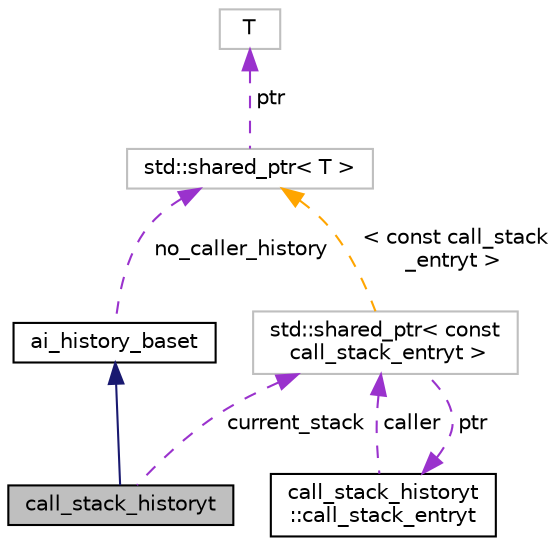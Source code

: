 digraph "call_stack_historyt"
{
 // LATEX_PDF_SIZE
  bgcolor="transparent";
  edge [fontname="Helvetica",fontsize="10",labelfontname="Helvetica",labelfontsize="10"];
  node [fontname="Helvetica",fontsize="10",shape=record];
  Node1 [label="call_stack_historyt",height=0.2,width=0.4,color="black", fillcolor="grey75", style="filled", fontcolor="black",tooltip="Records the call stack Care must be taken when using this on recursive code; it will need the domain ..."];
  Node2 -> Node1 [dir="back",color="midnightblue",fontsize="10",style="solid",fontname="Helvetica"];
  Node2 [label="ai_history_baset",height=0.2,width=0.4,color="black",URL="$classai__history__baset.html",tooltip="A history object is an abstraction / representation of the control-flow part of a set of traces."];
  Node3 -> Node2 [dir="back",color="darkorchid3",fontsize="10",style="dashed",label=" no_caller_history" ,fontname="Helvetica"];
  Node3 [label="std::shared_ptr\< T \>",height=0.2,width=0.4,color="grey75",tooltip="STL class."];
  Node4 -> Node3 [dir="back",color="darkorchid3",fontsize="10",style="dashed",label=" ptr" ,fontname="Helvetica"];
  Node4 [label="T",height=0.2,width=0.4,color="grey75",tooltip=" "];
  Node5 -> Node1 [dir="back",color="darkorchid3",fontsize="10",style="dashed",label=" current_stack" ,fontname="Helvetica"];
  Node5 [label="std::shared_ptr\< const\l call_stack_entryt \>",height=0.2,width=0.4,color="grey75",tooltip=" "];
  Node6 -> Node5 [dir="back",color="darkorchid3",fontsize="10",style="dashed",label=" ptr" ,fontname="Helvetica"];
  Node6 [label="call_stack_historyt\l::call_stack_entryt",height=0.2,width=0.4,color="black",URL="$classcall__stack__historyt_1_1call__stack__entryt.html",tooltip=" "];
  Node5 -> Node6 [dir="back",color="darkorchid3",fontsize="10",style="dashed",label=" caller" ,fontname="Helvetica"];
  Node3 -> Node5 [dir="back",color="orange",fontsize="10",style="dashed",label=" \< const call_stack\l_entryt \>" ,fontname="Helvetica"];
}
